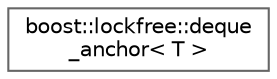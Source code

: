 digraph "Graphical Class Hierarchy"
{
 // LATEX_PDF_SIZE
  bgcolor="transparent";
  edge [fontname=Helvetica,fontsize=10,labelfontname=Helvetica,labelfontsize=10];
  node [fontname=Helvetica,fontsize=10,shape=box,height=0.2,width=0.4];
  rankdir="LR";
  Node0 [id="Node000000",label="boost::lockfree::deque\l_anchor\< T \>",height=0.2,width=0.4,color="grey40", fillcolor="white", style="filled",URL="$structboost_1_1lockfree_1_1deque__anchor.html",tooltip=" "];
}
